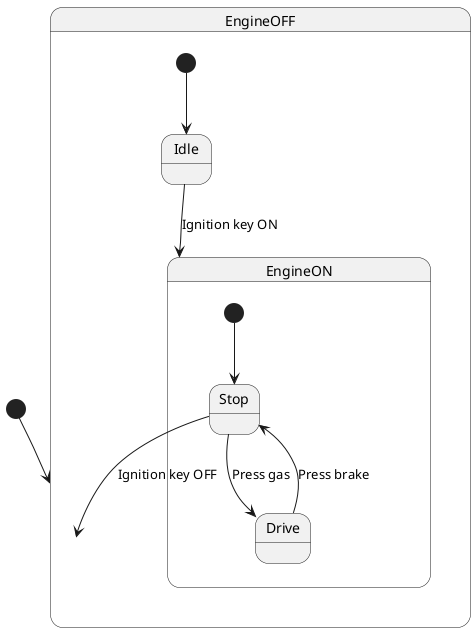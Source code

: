 @startuml
'scale 350 width
[*] --> EngineOFF

state EngineOFF{
   [*] --> Idle
    Idle --> EngineON : Ignition key ON

}
state EngineON {
    [*] --> Stop
    Stop --> Drive : Press gas
    Drive --> Stop : Press brake
    Stop --> EngineOFF : Ignition key OFF
}
@enduml